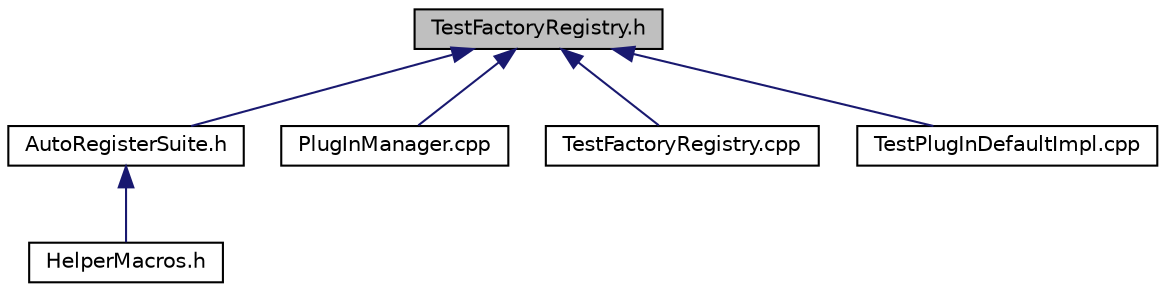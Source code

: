 digraph "TestFactoryRegistry.h"
{
  edge [fontname="Helvetica",fontsize="10",labelfontname="Helvetica",labelfontsize="10"];
  node [fontname="Helvetica",fontsize="10",shape=record];
  Node8 [label="TestFactoryRegistry.h",height=0.2,width=0.4,color="black", fillcolor="grey75", style="filled", fontcolor="black"];
  Node8 -> Node9 [dir="back",color="midnightblue",fontsize="10",style="solid",fontname="Helvetica"];
  Node9 [label="AutoRegisterSuite.h",height=0.2,width=0.4,color="black", fillcolor="white", style="filled",URL="$_auto_register_suite_8h.html"];
  Node9 -> Node10 [dir="back",color="midnightblue",fontsize="10",style="solid",fontname="Helvetica"];
  Node10 [label="HelperMacros.h",height=0.2,width=0.4,color="black", fillcolor="white", style="filled",URL="$_helper_macros_8h.html",tooltip="Macros intended to ease the definition of test suites. "];
  Node8 -> Node11 [dir="back",color="midnightblue",fontsize="10",style="solid",fontname="Helvetica"];
  Node11 [label="PlugInManager.cpp",height=0.2,width=0.4,color="black", fillcolor="white", style="filled",URL="$_plug_in_manager_8cpp.html"];
  Node8 -> Node12 [dir="back",color="midnightblue",fontsize="10",style="solid",fontname="Helvetica"];
  Node12 [label="TestFactoryRegistry.cpp",height=0.2,width=0.4,color="black", fillcolor="white", style="filled",URL="$_test_factory_registry_8cpp.html"];
  Node8 -> Node13 [dir="back",color="midnightblue",fontsize="10",style="solid",fontname="Helvetica"];
  Node13 [label="TestPlugInDefaultImpl.cpp",height=0.2,width=0.4,color="black", fillcolor="white", style="filled",URL="$_test_plug_in_default_impl_8cpp.html"];
}
